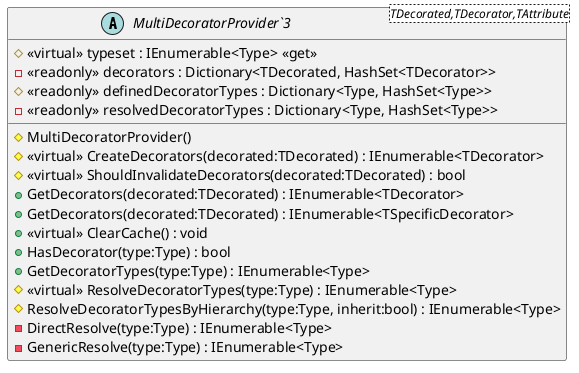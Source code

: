 @startuml
abstract class "MultiDecoratorProvider`3"<TDecorated,TDecorator,TAttribute> {
    # MultiDecoratorProvider()
    # <<virtual>> typeset : IEnumerable<Type> <<get>>
    - <<readonly>> decorators : Dictionary<TDecorated, HashSet<TDecorator>>
    # <<readonly>> definedDecoratorTypes : Dictionary<Type, HashSet<Type>>
    - <<readonly>> resolvedDecoratorTypes : Dictionary<Type, HashSet<Type>>
    # <<virtual>> CreateDecorators(decorated:TDecorated) : IEnumerable<TDecorator>
    # <<virtual>> ShouldInvalidateDecorators(decorated:TDecorated) : bool
    + GetDecorators(decorated:TDecorated) : IEnumerable<TDecorator>
    + GetDecorators(decorated:TDecorated) : IEnumerable<TSpecificDecorator>
    + <<virtual>> ClearCache() : void
    + HasDecorator(type:Type) : bool
    + GetDecoratorTypes(type:Type) : IEnumerable<Type>
    # <<virtual>> ResolveDecoratorTypes(type:Type) : IEnumerable<Type>
    # ResolveDecoratorTypesByHierarchy(type:Type, inherit:bool) : IEnumerable<Type>
    - DirectResolve(type:Type) : IEnumerable<Type>
    - GenericResolve(type:Type) : IEnumerable<Type>
}
@enduml
